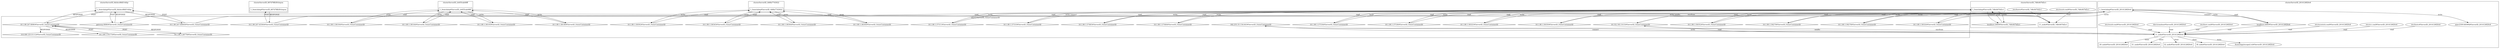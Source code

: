 digraph G {
	"1_fwatchdog#ServerID_6dcbcc88d5-4tfqr"->"10.1.80.247:44644#ServerID_OuterContainerID"[ label="RESPONSE" ];
	"1_fwatchdog#ServerID_667d78fb58-htqrm"->"10.1.80.247:45564#ServerID_OuterContainerID"[ label="RESPONSE" ];
	"gateway:8080#ServerID_OuterContainerID"->"1_fwatchdog#ServerID_6dcbcc88d5-4tfqr"[ label="RESPONSE" ];
	"10.1.80.247:44644#ServerID_OuterContainerID"->"1_fwatchdog#ServerID_6dcbcc88d5-4tfqr"[ label="POST" ];
	"10.1.80.247:45564#ServerID_OuterContainerID"->"1_fwatchdog#ServerID_667d78fb58-htqrm"[ label="POST" ];
	"1_fwatchdog#ServerID_6dcbcc88d5-4tfqr"->"gateway:8080#ServerID_OuterContainerID"[ label="POST" ];
	"1_fwatchdog#ServerID_6dcbcc88d5-4tfqr"->"10.1.80.247:8080#ServerID_OuterContainerID"[ label="POST" ];
	"10.1.80.247:8080#ServerID_OuterContainerID"->"1_fwatchdog#ServerID_6dcbcc88d5-4tfqr"[ label="RESPONSE" ];
	"1_fwatchdog#ServerID_7d8c847bf2c1"->"localhost:3000#ServerID_7d8c847bf2c1"[ label="write" ];
	"1_fwatchdog#ServerID_7d8c847bf2c1"->"localhost:3000#ServerID_7d8c847bf2c1"[ label="connect" ];
	"localhost:3000#ServerID_7d8c847bf2c1"->"1_fwatchdog#ServerID_7d8c847bf2c1"[ label="read" ];
	"/etc/hosts#ServerID_7d8c847bf2c1"->"11_node#ServerID_7d8c847bf2c1"[ label="read" ];
	"10.1.80.247:44644#ServerID_OuterContainerID"->"1_fwatchdog#ServerID_7d8c847bf2c1"[ label="read" ];
	"/etc/resolv.conf#ServerID_7d8c847bf2c1"->"11_node#ServerID_7d8c847bf2c1"[ label="read" ];
	"11_node#ServerID_7d8c847bf2c1"->"10.152.183.10:53#ServerID_OuterContainerID"[ label="sendto" ];
	"10.152.183.10:53#ServerID_OuterContainerID"->"11_node#ServerID_7d8c847bf2c1"[ label="recvfrom" ];
	"11_node#ServerID_7d8c847bf2c1"->"gateway:8080#ServerID_OuterContainerID"[ label="connect" ];
	"1_fwatchdog#ServerID_2014126f20c6"->"localhost:3000#ServerID_2014126f20c6"[ label="connect" ];
	"localhost:3000#ServerID_2014126f20c6"->"1_fwatchdog#ServerID_2014126f20c6"[ label="read" ];
	"10.1.80.247:45564#ServerID_OuterContainerID"->"1_fwatchdog#ServerID_2014126f20c6"[ label="read" ];
	"localhost:3000#ServerID_2014126f20c6"->"11_node#ServerID_2014126f20c6"[ label="read" ];
	"1_fwatchdog#ServerID_2014126f20c6"->"localhost:3000#ServerID_2014126f20c6"[ label="write" ];
	"/etc/resolv.conf#ServerID_2014126f20c6"->"11_node#ServerID_2014126f20c6"[ label="read" ];
	"/etc/nsswitch.conf#ServerID_2014126f20c6"->"11_node#ServerID_2014126f20c6"[ label="read" ];
	"/etc/host.conf#ServerID_2014126f20c6"->"11_node#ServerID_2014126f20c6"[ label="read" ];
	"/etc/svc.conf#ServerID_2014126f20c6"->"11_node#ServerID_2014126f20c6"[ label="read" ];
	"/dev/urandom#ServerID_2014126f20c6"->"11_node#ServerID_2014126f20c6"[ label="read" ];
	"11_node#ServerID_2014126f20c6"->"29_node#ServerID_2014126f20c6"[ label="clone" ];
	"11_node#ServerID_2014126f20c6"->"31_node#ServerID_2014126f20c6"[ label="clone" ];
	"11_node#ServerID_2014126f20c6"->"32_node#ServerID_2014126f20c6"[ label="clone" ];
	"/etc/hosts#ServerID_2014126f20c6"->"11_node#ServerID_2014126f20c6"[ label="read" ];
	"11_node#ServerID_2014126f20c6"->"30_node#ServerID_2014126f20c6"[ label="clone" ];
	"11_node#ServerID_2014126f20c6"->"10.152.183.10:53#ServerID_OuterContainerID"[ label="sendto" ];
	"10.152.183.10:53#ServerID_OuterContainerID"->"11_node#ServerID_2014126f20c6"[ label="recvfrom" ];
	"10.1.80.1:37465#ServerID_OuterContainerID"->"1_fwatchdog#ServerID_7d8c847bf2c1"[ label="read" ];
	"10.1.80.1:37464#ServerID_OuterContainerID"->"1_fwatchdog#ServerID_7d8c847bf2c1"[ label="read" ];
	"1_fwatchdog#ServerID_7d8c847bf2c1"->"10.1.80.1:37464#ServerID_OuterContainerID"[ label="write" ];
	"1_fwatchdog#ServerID_7d8c847bf2c1"->"10.1.80.1:37465#ServerID_OuterContainerID"[ label="write" ];
	"10.1.80.1:56279#ServerID_OuterContainerID"->"1_fwatchdog#ServerID_2014126f20c6"[ label="read" ];
	"10.1.80.1:56278#ServerID_OuterContainerID"->"1_fwatchdog#ServerID_2014126f20c6"[ label="read" ];
	"1_fwatchdog#ServerID_2014126f20c6"->"10.1.80.1:56278#ServerID_OuterContainerID"[ label="write" ];
	"1_fwatchdog#ServerID_2014126f20c6"->"10.1.80.1:56279#ServerID_OuterContainerID"[ label="write" ];
	"11_node#ServerID_2014126f20c6"->"182.255.33.134:443#ServerID_OuterContainerID"[ label="connect" ];
	"11_node#ServerID_2014126f20c6"->"182.255.33.134:443#ServerID_OuterContainerID"[ label="write" ];
	"182.255.33.134:443#ServerID_OuterContainerID"->"11_node#ServerID_2014126f20c6"[ label="read" ];
	"10.1.80.1:36105#ServerID_OuterContainerID"->"1_fwatchdog#ServerID_cb455cab48ff"[ label="read" ];
	"1_fwatchdog#ServerID_cb455cab48ff"->"10.1.80.1:36105#ServerID_OuterContainerID"[ label="write" ];
	"10.1.80.1:36104#ServerID_OuterContainerID"->"1_fwatchdog#ServerID_cb455cab48ff"[ label="read" ];
	"1_fwatchdog#ServerID_cb455cab48ff"->"10.1.80.1:36104#ServerID_OuterContainerID"[ label="write" ];
	"10.1.80.1:36304#ServerID_OuterContainerID"->"1_fwatchdog#ServerID_446fa7743022"[ label="read" ];
	"1_fwatchdog#ServerID_446fa7743022"->"10.1.80.1:36302#ServerID_OuterContainerID"[ label="write" ];
	"11_node#ServerID_2014126f20c6"->"/home/app/escape2.sh#ServerID_2014126f20c6"[ label="write" ];
	"10.1.80.1:36302#ServerID_OuterContainerID"->"1_fwatchdog#ServerID_446fa7743022"[ label="read" ];
	"1_fwatchdog#ServerID_446fa7743022"->"10.1.80.1:36304#ServerID_OuterContainerID"[ label="write" ];
	"1_fwatchdog#ServerID_2014126f20c6"->"pipe:[339148399]#ServerID_2014126f20c6"[ label="write" ];
	"10.1.80.1:37511#ServerID_OuterContainerID"->"1_fwatchdog#ServerID_7d8c847bf2c1"[ label="read" ];
	"1_fwatchdog#ServerID_7d8c847bf2c1"->"10.1.80.1:37511#ServerID_OuterContainerID"[ label="write" ];
	"1_fwatchdog#ServerID_7d8c847bf2c1"->"10.1.80.1:37510#ServerID_OuterContainerID"[ label="write" ];
	"1_fwatchdog#ServerID_2014126f20c6"->"10.1.80.1:56324#ServerID_OuterContainerID"[ label="write" ];
	"10.1.80.1:37510#ServerID_OuterContainerID"->"1_fwatchdog#ServerID_7d8c847bf2c1"[ label="read" ];
	"10.1.80.1:56324#ServerID_OuterContainerID"->"1_fwatchdog#ServerID_2014126f20c6"[ label="read" ];
	"10.1.80.1:56325#ServerID_OuterContainerID"->"1_fwatchdog#ServerID_2014126f20c6"[ label="read" ];
	"10.1.80.1:36144#ServerID_OuterContainerID"->"1_fwatchdog#ServerID_cb455cab48ff"[ label="read" ];
	"1_fwatchdog#ServerID_2014126f20c6"->"10.1.80.1:56325#ServerID_OuterContainerID"[ label="write" ];
	"1_fwatchdog#ServerID_cb455cab48ff"->"10.1.80.1:36144#ServerID_OuterContainerID"[ label="write" ];
	"10.1.80.1:36146#ServerID_OuterContainerID"->"1_fwatchdog#ServerID_cb455cab48ff"[ label="read" ];
	"1_fwatchdog#ServerID_cb455cab48ff"->"10.1.80.1:36146#ServerID_OuterContainerID"[ label="write" ];
	"10.1.80.1:36345#ServerID_OuterContainerID"->"1_fwatchdog#ServerID_446fa7743022"[ label="read" ];
	"10.1.80.1:36344#ServerID_OuterContainerID"->"1_fwatchdog#ServerID_446fa7743022"[ label="read" ];
	"1_fwatchdog#ServerID_446fa7743022"->"10.1.80.1:36345#ServerID_OuterContainerID"[ label="write" ];
	"1_fwatchdog#ServerID_446fa7743022"->"10.1.80.1:36344#ServerID_OuterContainerID"[ label="write" ];
	"10.1.80.1:56350#ServerID_OuterContainerID"->"1_fwatchdog#ServerID_2014126f20c6"[ label="read" ];
	"10.1.80.1:37534#ServerID_OuterContainerID"->"1_fwatchdog#ServerID_7d8c847bf2c1"[ label="read" ];
	"10.1.80.1:37536#ServerID_OuterContainerID"->"1_fwatchdog#ServerID_7d8c847bf2c1"[ label="read" ];
	"1_fwatchdog#ServerID_7d8c847bf2c1"->"10.1.80.1:37536#ServerID_OuterContainerID"[ label="write" ];
	"1_fwatchdog#ServerID_7d8c847bf2c1"->"10.1.80.1:37534#ServerID_OuterContainerID"[ label="write" ];
	"10.1.80.1:56352#ServerID_OuterContainerID"->"1_fwatchdog#ServerID_2014126f20c6"[ label="read" ];
	"1_fwatchdog#ServerID_2014126f20c6"->"10.1.80.1:56352#ServerID_OuterContainerID"[ label="write" ];
	"1_fwatchdog#ServerID_2014126f20c6"->"10.1.80.1:56350#ServerID_OuterContainerID"[ label="write" ];
	"10.1.80.1:26778#ServerID_OuterContainerID"->"10.1.80.247:8080#ServerID_OuterContainerID"[ label="POST" ];
	"10.1.80.247:8080#ServerID_OuterContainerID"->"10.1.80.1:26778#ServerID_OuterContainerID"[ label="RESPONSE" ];
	"10.1.80.247:8080#ServerID_OuterContainerID"->"10.0.88.125:31112#ServerID_OuterContainerID"[ label="RESPONSE" ];
	"10.1.80.1:55173#ServerID_OuterContainerID"->"10.1.80.247:8080#ServerID_OuterContainerID"[ label="POST" ];
	"10.1.80.247:8080#ServerID_OuterContainerID"->"10.1.80.1:55173#ServerID_OuterContainerID"[ label="RESPONSE" ];
	subgraph "clusterServerID_2014126f20c6" {
	label="clusterServerID_2014126f20c6";
	"/dev/urandom#ServerID_2014126f20c6" [ shape=ellipse ];
	"/etc/host.conf#ServerID_2014126f20c6" [ shape=ellipse ];
	"/etc/hosts#ServerID_2014126f20c6" [ shape=ellipse ];
	"/etc/nsswitch.conf#ServerID_2014126f20c6" [ shape=ellipse ];
	"/etc/resolv.conf#ServerID_2014126f20c6" [ shape=ellipse ];
	"/etc/svc.conf#ServerID_2014126f20c6" [ shape=ellipse ];
	"/home/app/escape2.sh#ServerID_2014126f20c6" [ shape=ellipse ];
	"11_node#ServerID_2014126f20c6" [ shape=box ];
	"1_fwatchdog#ServerID_2014126f20c6" [ shape=box ];
	"29_node#ServerID_2014126f20c6" [ shape=box ];
	"30_node#ServerID_2014126f20c6" [ shape=box ];
	"31_node#ServerID_2014126f20c6" [ shape=box ];
	"32_node#ServerID_2014126f20c6" [ shape=box ];
	"localhost:3000#ServerID_2014126f20c6" [ shape=diamond ];
	"pipe:[339148399]#ServerID_2014126f20c6" [ shape=ellipse ];

}
;
	subgraph "clusterServerID_446fa7743022" {
	label="clusterServerID_446fa7743022";
	"1_fwatchdog#ServerID_446fa7743022" [ shape=box ];

}
;
	subgraph "clusterServerID_667d78fb58-htqrm" {
	label="clusterServerID_667d78fb58-htqrm";
	"1_fwatchdog#ServerID_667d78fb58-htqrm" [ shape=box ];

}
;
	subgraph "clusterServerID_6dcbcc88d5-4tfqr" {
	label="clusterServerID_6dcbcc88d5-4tfqr";
	"1_fwatchdog#ServerID_6dcbcc88d5-4tfqr" [ shape=box ];

}
;
	subgraph "clusterServerID_7d8c847bf2c1" {
	label="clusterServerID_7d8c847bf2c1";
	"/etc/hosts#ServerID_7d8c847bf2c1" [ shape=ellipse ];
	"/etc/resolv.conf#ServerID_7d8c847bf2c1" [ shape=ellipse ];
	"11_node#ServerID_7d8c847bf2c1" [ shape=box ];
	"1_fwatchdog#ServerID_7d8c847bf2c1" [ shape=box ];
	"localhost:3000#ServerID_7d8c847bf2c1" [ shape=diamond ];

}
;
	subgraph "clusterServerID_OuterContainerID" {
	label="clusterServerID_OuterContainerID";
	"10.0.88.125:31112#ServerID_OuterContainerID" [ shape=diamond ];
	"10.1.80.1:26778#ServerID_OuterContainerID" [ shape=diamond ];
	"10.1.80.1:36104#ServerID_OuterContainerID" [ shape=diamond ];
	"10.1.80.1:36105#ServerID_OuterContainerID" [ shape=diamond ];
	"10.1.80.1:36144#ServerID_OuterContainerID" [ shape=diamond ];
	"10.1.80.1:36146#ServerID_OuterContainerID" [ shape=diamond ];
	"10.1.80.1:36302#ServerID_OuterContainerID" [ shape=diamond ];
	"10.1.80.1:36304#ServerID_OuterContainerID" [ shape=diamond ];
	"10.1.80.1:36344#ServerID_OuterContainerID" [ shape=diamond ];
	"10.1.80.1:36345#ServerID_OuterContainerID" [ shape=diamond ];
	"10.1.80.1:37464#ServerID_OuterContainerID" [ shape=diamond ];
	"10.1.80.1:37465#ServerID_OuterContainerID" [ shape=diamond ];
	"10.1.80.1:37510#ServerID_OuterContainerID" [ shape=diamond ];
	"10.1.80.1:37511#ServerID_OuterContainerID" [ shape=diamond ];
	"10.1.80.1:37534#ServerID_OuterContainerID" [ shape=diamond ];
	"10.1.80.1:37536#ServerID_OuterContainerID" [ shape=diamond ];
	"10.1.80.1:55173#ServerID_OuterContainerID" [ shape=diamond ];
	"10.1.80.1:56278#ServerID_OuterContainerID" [ shape=diamond ];
	"10.1.80.1:56279#ServerID_OuterContainerID" [ shape=diamond ];
	"10.1.80.1:56324#ServerID_OuterContainerID" [ shape=diamond ];
	"10.1.80.1:56325#ServerID_OuterContainerID" [ shape=diamond ];
	"10.1.80.1:56350#ServerID_OuterContainerID" [ shape=diamond ];
	"10.1.80.1:56352#ServerID_OuterContainerID" [ shape=diamond ];
	"10.1.80.247:44644#ServerID_OuterContainerID" [ shape=diamond ];
	"10.1.80.247:45564#ServerID_OuterContainerID" [ shape=diamond ];
	"10.1.80.247:8080#ServerID_OuterContainerID" [ shape=diamond ];
	"10.152.183.10:53#ServerID_OuterContainerID" [ shape=diamond ];
	"182.255.33.134:443#ServerID_OuterContainerID" [ shape=diamond ];
	"gateway:8080#ServerID_OuterContainerID" [ shape=diamond ];

}
;
	subgraph "clusterServerID_cb455cab48ff" {
	label="clusterServerID_cb455cab48ff";
	"1_fwatchdog#ServerID_cb455cab48ff" [ shape=box ];

}
;

}
